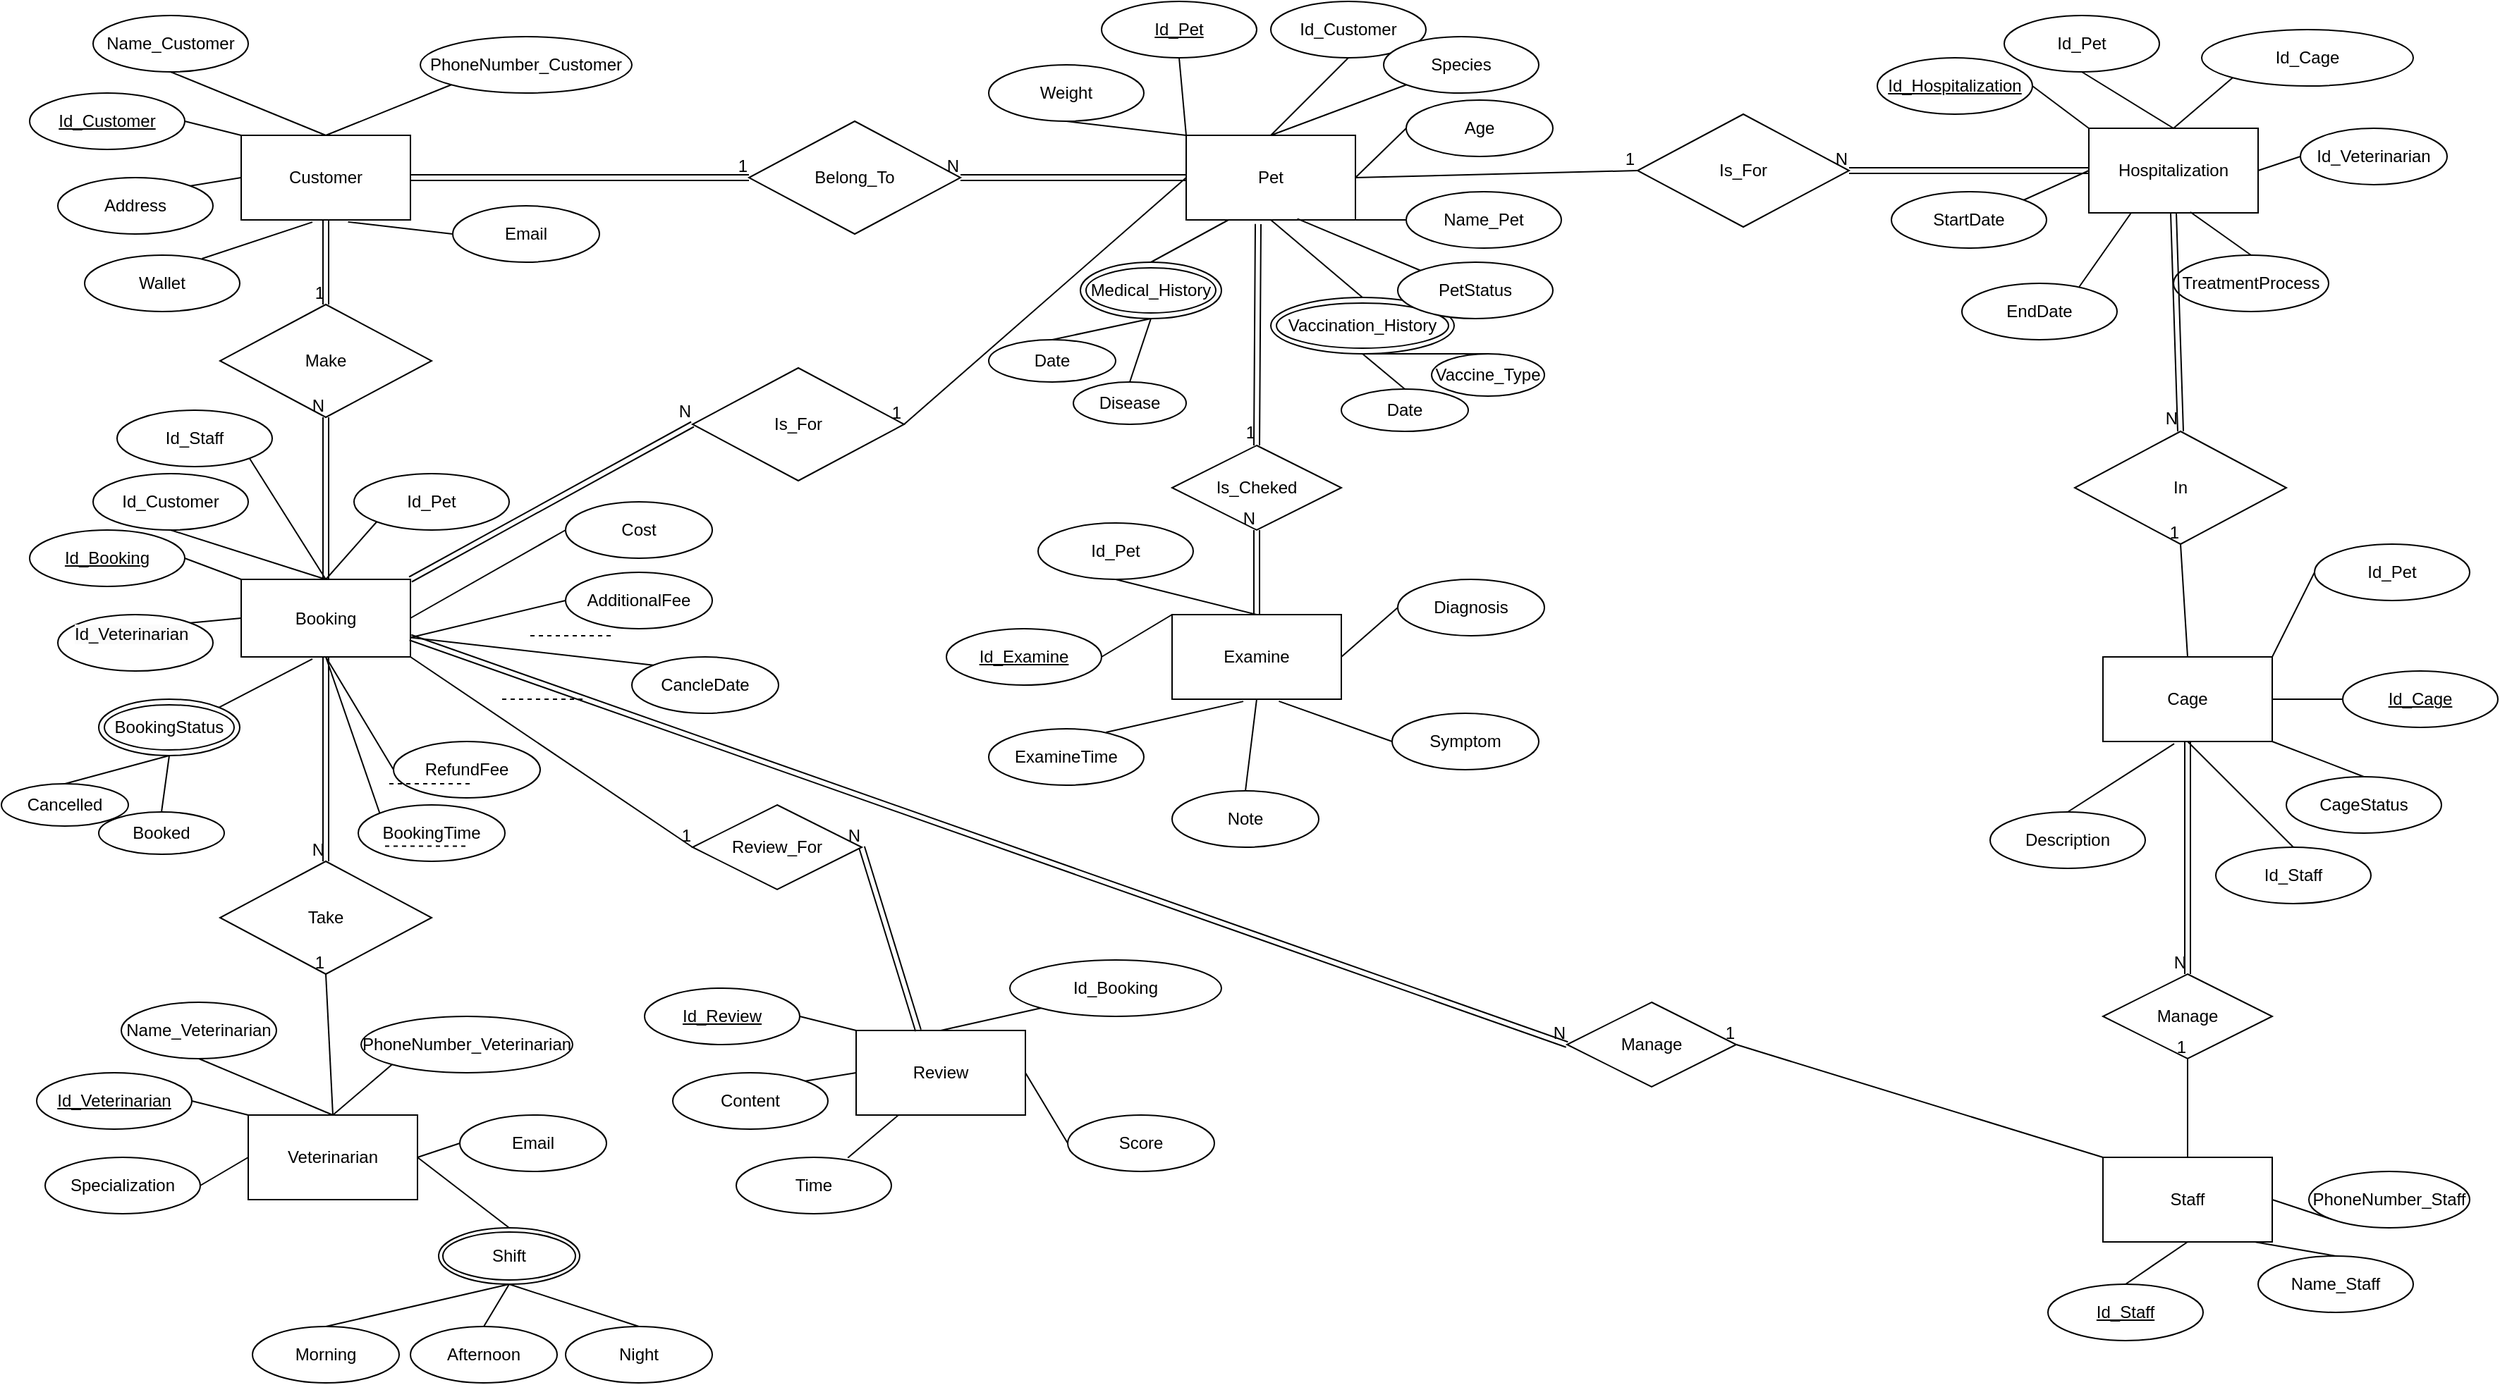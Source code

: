 <mxfile version="25.0.3">
  <diagram name="Trang-1" id="8K1XiuxhxCOyhfcTuzyn">
    <mxGraphModel dx="1594" dy="2065" grid="1" gridSize="10" guides="1" tooltips="1" connect="1" arrows="1" fold="1" page="1" pageScale="1" pageWidth="827" pageHeight="1169" math="0" shadow="0">
      <root>
        <mxCell id="0" />
        <mxCell id="1" parent="0" />
        <mxCell id="QY5TkbS7HgelhhC83756-2" value="Customer" style="rounded=0;whiteSpace=wrap;html=1;" parent="1" vertex="1">
          <mxGeometry x="-40" y="-1005" width="120" height="60" as="geometry" />
        </mxCell>
        <mxCell id="QY5TkbS7HgelhhC83756-3" value="&lt;u&gt;Id_Customer&lt;/u&gt;" style="ellipse;whiteSpace=wrap;html=1;" parent="1" vertex="1">
          <mxGeometry x="-190" y="-1035" width="110" height="40" as="geometry" />
        </mxCell>
        <mxCell id="QY5TkbS7HgelhhC83756-4" value="Address" style="ellipse;whiteSpace=wrap;html=1;" parent="1" vertex="1">
          <mxGeometry x="-170" y="-975" width="110" height="40" as="geometry" />
        </mxCell>
        <mxCell id="QY5TkbS7HgelhhC83756-5" value="Name_Customer" style="ellipse;whiteSpace=wrap;html=1;" parent="1" vertex="1">
          <mxGeometry x="-145" y="-1090" width="110" height="40" as="geometry" />
        </mxCell>
        <mxCell id="QY5TkbS7HgelhhC83756-6" value="PhoneNumber_Customer" style="ellipse;whiteSpace=wrap;html=1;" parent="1" vertex="1">
          <mxGeometry x="87" y="-1075" width="150" height="40" as="geometry" />
        </mxCell>
        <mxCell id="QY5TkbS7HgelhhC83756-7" value="Email" style="ellipse;whiteSpace=wrap;html=1;" parent="1" vertex="1">
          <mxGeometry x="110" y="-955" width="104" height="40" as="geometry" />
        </mxCell>
        <mxCell id="QY5TkbS7HgelhhC83756-8" value="Wallet" style="ellipse;whiteSpace=wrap;html=1;" parent="1" vertex="1">
          <mxGeometry x="-151" y="-920" width="110" height="40" as="geometry" />
        </mxCell>
        <mxCell id="QY5TkbS7HgelhhC83756-9" value="" style="endArrow=none;html=1;rounded=0;entryX=0;entryY=1;entryDx=0;entryDy=0;exitX=0.5;exitY=0;exitDx=0;exitDy=0;" parent="1" source="QY5TkbS7HgelhhC83756-2" target="QY5TkbS7HgelhhC83756-6" edge="1">
          <mxGeometry width="50" height="50" relative="1" as="geometry">
            <mxPoint x="170" y="-755" as="sourcePoint" />
            <mxPoint x="220" y="-805" as="targetPoint" />
          </mxGeometry>
        </mxCell>
        <mxCell id="QY5TkbS7HgelhhC83756-10" value="" style="endArrow=none;html=1;rounded=0;exitX=0.5;exitY=1;exitDx=0;exitDy=0;entryX=0.5;entryY=0;entryDx=0;entryDy=0;" parent="1" source="QY5TkbS7HgelhhC83756-5" target="QY5TkbS7HgelhhC83756-2" edge="1">
          <mxGeometry width="50" height="50" relative="1" as="geometry">
            <mxPoint x="180" y="-745" as="sourcePoint" />
            <mxPoint x="230" y="-795" as="targetPoint" />
          </mxGeometry>
        </mxCell>
        <mxCell id="QY5TkbS7HgelhhC83756-11" value="" style="endArrow=none;html=1;rounded=0;entryX=0.631;entryY=1.024;entryDx=0;entryDy=0;exitX=0;exitY=0.5;exitDx=0;exitDy=0;entryPerimeter=0;" parent="1" source="QY5TkbS7HgelhhC83756-7" target="QY5TkbS7HgelhhC83756-2" edge="1">
          <mxGeometry width="50" height="50" relative="1" as="geometry">
            <mxPoint x="190" y="-735" as="sourcePoint" />
            <mxPoint x="240" y="-785" as="targetPoint" />
          </mxGeometry>
        </mxCell>
        <mxCell id="QY5TkbS7HgelhhC83756-12" value="" style="endArrow=none;html=1;rounded=0;exitX=1;exitY=0.5;exitDx=0;exitDy=0;entryX=0;entryY=0;entryDx=0;entryDy=0;" parent="1" source="QY5TkbS7HgelhhC83756-3" target="QY5TkbS7HgelhhC83756-2" edge="1">
          <mxGeometry width="50" height="50" relative="1" as="geometry">
            <mxPoint x="-5" y="-1025" as="sourcePoint" />
            <mxPoint x="30" y="-995" as="targetPoint" />
          </mxGeometry>
        </mxCell>
        <mxCell id="QY5TkbS7HgelhhC83756-13" value="" style="endArrow=none;html=1;rounded=0;exitX=1;exitY=0;exitDx=0;exitDy=0;entryX=0;entryY=0.5;entryDx=0;entryDy=0;" parent="1" source="QY5TkbS7HgelhhC83756-4" target="QY5TkbS7HgelhhC83756-2" edge="1">
          <mxGeometry width="50" height="50" relative="1" as="geometry">
            <mxPoint x="-70" y="-1005" as="sourcePoint" />
            <mxPoint x="-30" y="-995" as="targetPoint" />
          </mxGeometry>
        </mxCell>
        <mxCell id="QY5TkbS7HgelhhC83756-14" value="" style="endArrow=none;html=1;rounded=0;entryX=0.421;entryY=1.026;entryDx=0;entryDy=0;entryPerimeter=0;exitX=0.756;exitY=0.062;exitDx=0;exitDy=0;exitPerimeter=0;" parent="1" source="QY5TkbS7HgelhhC83756-8" target="QY5TkbS7HgelhhC83756-2" edge="1">
          <mxGeometry width="50" height="50" relative="1" as="geometry">
            <mxPoint x="-30" y="-918" as="sourcePoint" />
            <mxPoint x="-30" y="-935" as="targetPoint" />
          </mxGeometry>
        </mxCell>
        <mxCell id="QY5TkbS7HgelhhC83756-18" value="Pet" style="rounded=0;whiteSpace=wrap;html=1;" parent="1" vertex="1">
          <mxGeometry x="630" y="-1005" width="120" height="60" as="geometry" />
        </mxCell>
        <mxCell id="QY5TkbS7HgelhhC83756-19" value="&lt;u&gt;Id_Pet&lt;/u&gt;" style="ellipse;whiteSpace=wrap;html=1;" parent="1" vertex="1">
          <mxGeometry x="570" y="-1100" width="110" height="40" as="geometry" />
        </mxCell>
        <mxCell id="QY5TkbS7HgelhhC83756-20" value="Weight" style="ellipse;whiteSpace=wrap;html=1;" parent="1" vertex="1">
          <mxGeometry x="490" y="-1055" width="110" height="40" as="geometry" />
        </mxCell>
        <mxCell id="QY5TkbS7HgelhhC83756-21" value="Id_Customer" style="ellipse;whiteSpace=wrap;html=1;" parent="1" vertex="1">
          <mxGeometry x="690" y="-1100" width="110" height="40" as="geometry" />
        </mxCell>
        <mxCell id="QY5TkbS7HgelhhC83756-22" value="Species" style="ellipse;whiteSpace=wrap;html=1;" parent="1" vertex="1">
          <mxGeometry x="770" y="-1075" width="110" height="40" as="geometry" />
        </mxCell>
        <mxCell id="QY5TkbS7HgelhhC83756-23" value="Age" style="ellipse;whiteSpace=wrap;html=1;" parent="1" vertex="1">
          <mxGeometry x="786" y="-1030" width="104" height="40" as="geometry" />
        </mxCell>
        <mxCell id="QY5TkbS7HgelhhC83756-25" value="" style="endArrow=none;html=1;rounded=0;entryX=0;entryY=1;entryDx=0;entryDy=0;exitX=0.5;exitY=0;exitDx=0;exitDy=0;" parent="1" source="QY5TkbS7HgelhhC83756-18" target="QY5TkbS7HgelhhC83756-22" edge="1">
          <mxGeometry width="50" height="50" relative="1" as="geometry">
            <mxPoint x="840" y="-745" as="sourcePoint" />
            <mxPoint x="890" y="-795" as="targetPoint" />
          </mxGeometry>
        </mxCell>
        <mxCell id="QY5TkbS7HgelhhC83756-26" value="" style="endArrow=none;html=1;rounded=0;exitX=0.5;exitY=1;exitDx=0;exitDy=0;entryX=0.5;entryY=0;entryDx=0;entryDy=0;" parent="1" source="QY5TkbS7HgelhhC83756-21" target="QY5TkbS7HgelhhC83756-18" edge="1">
          <mxGeometry width="50" height="50" relative="1" as="geometry">
            <mxPoint x="850" y="-735" as="sourcePoint" />
            <mxPoint x="900" y="-785" as="targetPoint" />
          </mxGeometry>
        </mxCell>
        <mxCell id="QY5TkbS7HgelhhC83756-27" value="" style="endArrow=none;html=1;rounded=0;entryX=1;entryY=0.5;entryDx=0;entryDy=0;exitX=0;exitY=0.5;exitDx=0;exitDy=0;" parent="1" source="QY5TkbS7HgelhhC83756-23" target="QY5TkbS7HgelhhC83756-18" edge="1">
          <mxGeometry width="50" height="50" relative="1" as="geometry">
            <mxPoint x="860" y="-725" as="sourcePoint" />
            <mxPoint x="910" y="-775" as="targetPoint" />
          </mxGeometry>
        </mxCell>
        <mxCell id="QY5TkbS7HgelhhC83756-28" value="" style="endArrow=none;html=1;rounded=0;exitX=0.5;exitY=1;exitDx=0;exitDy=0;entryX=0;entryY=0;entryDx=0;entryDy=0;" parent="1" source="QY5TkbS7HgelhhC83756-19" target="QY5TkbS7HgelhhC83756-18" edge="1">
          <mxGeometry width="50" height="50" relative="1" as="geometry">
            <mxPoint x="665" y="-1015" as="sourcePoint" />
            <mxPoint x="700" y="-985" as="targetPoint" />
          </mxGeometry>
        </mxCell>
        <mxCell id="QY5TkbS7HgelhhC83756-29" value="" style="endArrow=none;html=1;rounded=0;entryX=0;entryY=0;entryDx=0;entryDy=0;exitX=0.5;exitY=1;exitDx=0;exitDy=0;" parent="1" source="QY5TkbS7HgelhhC83756-20" target="QY5TkbS7HgelhhC83756-18" edge="1">
          <mxGeometry width="50" height="50" relative="1" as="geometry">
            <mxPoint x="644" y="-1050" as="sourcePoint" />
            <mxPoint x="630" y="-965" as="targetPoint" />
          </mxGeometry>
        </mxCell>
        <mxCell id="QY5TkbS7HgelhhC83756-31" value="Name_Pet" style="ellipse;whiteSpace=wrap;html=1;" parent="1" vertex="1">
          <mxGeometry x="786" y="-965" width="110" height="40" as="geometry" />
        </mxCell>
        <mxCell id="QY5TkbS7HgelhhC83756-32" value="" style="endArrow=none;html=1;rounded=0;entryX=1;entryY=1;entryDx=0;entryDy=0;exitX=0;exitY=0.5;exitDx=0;exitDy=0;" parent="1" source="QY5TkbS7HgelhhC83756-31" target="QY5TkbS7HgelhhC83756-18" edge="1">
          <mxGeometry width="50" height="50" relative="1" as="geometry">
            <mxPoint x="880" y="-860" as="sourcePoint" />
            <mxPoint x="700" y="-760" as="targetPoint" />
          </mxGeometry>
        </mxCell>
        <mxCell id="QY5TkbS7HgelhhC83756-36" value="Medical_History" style="ellipse;shape=doubleEllipse;whiteSpace=wrap;html=1;" parent="1" vertex="1">
          <mxGeometry x="555" y="-915" width="100" height="40" as="geometry" />
        </mxCell>
        <mxCell id="QY5TkbS7HgelhhC83756-37" value="Vaccination_History" style="ellipse;shape=doubleEllipse;whiteSpace=wrap;html=1;" parent="1" vertex="1">
          <mxGeometry x="690" y="-890" width="130" height="40" as="geometry" />
        </mxCell>
        <mxCell id="QY5TkbS7HgelhhC83756-38" value="" style="endArrow=none;html=1;rounded=0;exitX=0.25;exitY=1;exitDx=0;exitDy=0;entryX=0.5;entryY=0;entryDx=0;entryDy=0;" parent="1" source="QY5TkbS7HgelhhC83756-18" target="QY5TkbS7HgelhhC83756-36" edge="1">
          <mxGeometry width="50" height="50" relative="1" as="geometry">
            <mxPoint x="654" y="-1046" as="sourcePoint" />
            <mxPoint x="640" y="-985" as="targetPoint" />
          </mxGeometry>
        </mxCell>
        <mxCell id="QY5TkbS7HgelhhC83756-39" value="" style="endArrow=none;html=1;rounded=0;exitX=0.5;exitY=1;exitDx=0;exitDy=0;entryX=0.5;entryY=0;entryDx=0;entryDy=0;" parent="1" source="QY5TkbS7HgelhhC83756-18" target="QY5TkbS7HgelhhC83756-37" edge="1">
          <mxGeometry width="50" height="50" relative="1" as="geometry">
            <mxPoint x="654" y="-1046" as="sourcePoint" />
            <mxPoint x="640" y="-985" as="targetPoint" />
          </mxGeometry>
        </mxCell>
        <mxCell id="QY5TkbS7HgelhhC83756-40" value="Disease" style="ellipse;whiteSpace=wrap;html=1;" parent="1" vertex="1">
          <mxGeometry x="550" y="-830" width="80" height="30" as="geometry" />
        </mxCell>
        <mxCell id="QY5TkbS7HgelhhC83756-41" value="Date" style="ellipse;whiteSpace=wrap;html=1;" parent="1" vertex="1">
          <mxGeometry x="490" y="-860" width="90" height="30" as="geometry" />
        </mxCell>
        <mxCell id="QY5TkbS7HgelhhC83756-42" value="Vaccine_Type" style="ellipse;whiteSpace=wrap;html=1;" parent="1" vertex="1">
          <mxGeometry x="804" y="-850" width="80" height="30" as="geometry" />
        </mxCell>
        <mxCell id="QY5TkbS7HgelhhC83756-43" value="Date" style="ellipse;whiteSpace=wrap;html=1;" parent="1" vertex="1">
          <mxGeometry x="740" y="-825" width="90" height="30" as="geometry" />
        </mxCell>
        <mxCell id="QY5TkbS7HgelhhC83756-45" value="" style="endArrow=none;html=1;rounded=0;exitX=0.5;exitY=1;exitDx=0;exitDy=0;entryX=0.5;entryY=0;entryDx=0;entryDy=0;" parent="1" source="QY5TkbS7HgelhhC83756-36" target="QY5TkbS7HgelhhC83756-41" edge="1">
          <mxGeometry width="50" height="50" relative="1" as="geometry">
            <mxPoint x="670" y="-925" as="sourcePoint" />
            <mxPoint x="600" y="-880" as="targetPoint" />
          </mxGeometry>
        </mxCell>
        <mxCell id="QY5TkbS7HgelhhC83756-46" value="" style="endArrow=none;html=1;rounded=0;exitX=0.5;exitY=1;exitDx=0;exitDy=0;entryX=0.5;entryY=0;entryDx=0;entryDy=0;" parent="1" source="QY5TkbS7HgelhhC83756-36" target="QY5TkbS7HgelhhC83756-40" edge="1">
          <mxGeometry width="50" height="50" relative="1" as="geometry">
            <mxPoint x="600" y="-840" as="sourcePoint" />
            <mxPoint x="575" y="-820" as="targetPoint" />
          </mxGeometry>
        </mxCell>
        <mxCell id="QY5TkbS7HgelhhC83756-47" value="" style="endArrow=none;html=1;rounded=0;exitX=0.5;exitY=1;exitDx=0;exitDy=0;entryX=0.5;entryY=0;entryDx=0;entryDy=0;" parent="1" source="QY5TkbS7HgelhhC83756-37" target="QY5TkbS7HgelhhC83756-42" edge="1">
          <mxGeometry width="50" height="50" relative="1" as="geometry">
            <mxPoint x="600" y="-840" as="sourcePoint" />
            <mxPoint x="650" y="-790" as="targetPoint" />
          </mxGeometry>
        </mxCell>
        <mxCell id="QY5TkbS7HgelhhC83756-48" value="" style="endArrow=none;html=1;rounded=0;exitX=0.5;exitY=1;exitDx=0;exitDy=0;entryX=0.5;entryY=0;entryDx=0;entryDy=0;" parent="1" source="QY5TkbS7HgelhhC83756-37" target="QY5TkbS7HgelhhC83756-43" edge="1">
          <mxGeometry width="50" height="50" relative="1" as="geometry">
            <mxPoint x="725" y="-840" as="sourcePoint" />
            <mxPoint x="800" y="-800" as="targetPoint" />
          </mxGeometry>
        </mxCell>
        <mxCell id="QY5TkbS7HgelhhC83756-49" value="Staff" style="rounded=0;whiteSpace=wrap;html=1;" parent="1" vertex="1">
          <mxGeometry x="1280" y="-280" width="120" height="60" as="geometry" />
        </mxCell>
        <mxCell id="QY5TkbS7HgelhhC83756-50" value="&lt;u&gt;Id_Staff&lt;/u&gt;" style="ellipse;whiteSpace=wrap;html=1;" parent="1" vertex="1">
          <mxGeometry x="1241" y="-190" width="110" height="40" as="geometry" />
        </mxCell>
        <mxCell id="QY5TkbS7HgelhhC83756-52" value="Name_Staff" style="ellipse;whiteSpace=wrap;html=1;" parent="1" vertex="1">
          <mxGeometry x="1390" y="-210" width="110" height="40" as="geometry" />
        </mxCell>
        <mxCell id="QY5TkbS7HgelhhC83756-53" value="PhoneNumber_Staff" style="ellipse;whiteSpace=wrap;html=1;" parent="1" vertex="1">
          <mxGeometry x="1426" y="-270" width="114" height="40" as="geometry" />
        </mxCell>
        <mxCell id="QY5TkbS7HgelhhC83756-56" value="" style="endArrow=none;html=1;rounded=0;entryX=0;entryY=1;entryDx=0;entryDy=0;exitX=1;exitY=0.5;exitDx=0;exitDy=0;" parent="1" source="QY5TkbS7HgelhhC83756-49" target="QY5TkbS7HgelhhC83756-53" edge="1">
          <mxGeometry width="50" height="50" relative="1" as="geometry">
            <mxPoint x="1346" y="-50" as="sourcePoint" />
            <mxPoint x="1396" y="-100" as="targetPoint" />
          </mxGeometry>
        </mxCell>
        <mxCell id="QY5TkbS7HgelhhC83756-57" value="" style="endArrow=none;html=1;rounded=0;exitX=0.5;exitY=0;exitDx=0;exitDy=0;entryX=0.902;entryY=1.002;entryDx=0;entryDy=0;entryPerimeter=0;" parent="1" source="QY5TkbS7HgelhhC83756-52" target="QY5TkbS7HgelhhC83756-49" edge="1">
          <mxGeometry width="50" height="50" relative="1" as="geometry">
            <mxPoint x="1356" y="-40" as="sourcePoint" />
            <mxPoint x="1406" y="-90" as="targetPoint" />
          </mxGeometry>
        </mxCell>
        <mxCell id="QY5TkbS7HgelhhC83756-59" value="" style="endArrow=none;html=1;rounded=0;exitX=0.5;exitY=0;exitDx=0;exitDy=0;entryX=0.5;entryY=1;entryDx=0;entryDy=0;" parent="1" source="QY5TkbS7HgelhhC83756-50" target="QY5TkbS7HgelhhC83756-49" edge="1">
          <mxGeometry width="50" height="50" relative="1" as="geometry">
            <mxPoint x="1171" y="-320" as="sourcePoint" />
            <mxPoint x="1206" y="-290" as="targetPoint" />
          </mxGeometry>
        </mxCell>
        <mxCell id="CYrbQzywCWd79HdZjNZl-1" value="Veterinarian" style="rounded=0;whiteSpace=wrap;html=1;" parent="1" vertex="1">
          <mxGeometry x="-35" y="-310" width="120" height="60" as="geometry" />
        </mxCell>
        <mxCell id="CYrbQzywCWd79HdZjNZl-2" value="&lt;u&gt;Id_Veterinarian&lt;/u&gt;" style="ellipse;whiteSpace=wrap;html=1;" parent="1" vertex="1">
          <mxGeometry x="-185" y="-340" width="110" height="40" as="geometry" />
        </mxCell>
        <mxCell id="CYrbQzywCWd79HdZjNZl-4" value="Name_Veterinarian" style="ellipse;whiteSpace=wrap;html=1;" parent="1" vertex="1">
          <mxGeometry x="-125" y="-390" width="110" height="40" as="geometry" />
        </mxCell>
        <mxCell id="CYrbQzywCWd79HdZjNZl-5" value="PhoneNumber_Veterinarian" style="ellipse;whiteSpace=wrap;html=1;" parent="1" vertex="1">
          <mxGeometry x="45" y="-380" width="150" height="40" as="geometry" />
        </mxCell>
        <mxCell id="CYrbQzywCWd79HdZjNZl-6" value="Email" style="ellipse;whiteSpace=wrap;html=1;" parent="1" vertex="1">
          <mxGeometry x="115" y="-310" width="104" height="40" as="geometry" />
        </mxCell>
        <mxCell id="CYrbQzywCWd79HdZjNZl-8" value="" style="endArrow=none;html=1;rounded=0;entryX=0;entryY=1;entryDx=0;entryDy=0;exitX=0.5;exitY=0;exitDx=0;exitDy=0;" parent="1" source="CYrbQzywCWd79HdZjNZl-1" target="CYrbQzywCWd79HdZjNZl-5" edge="1">
          <mxGeometry width="50" height="50" relative="1" as="geometry">
            <mxPoint x="175" y="-60" as="sourcePoint" />
            <mxPoint x="225" y="-110" as="targetPoint" />
          </mxGeometry>
        </mxCell>
        <mxCell id="CYrbQzywCWd79HdZjNZl-9" value="" style="endArrow=none;html=1;rounded=0;exitX=0.5;exitY=1;exitDx=0;exitDy=0;entryX=0.5;entryY=0;entryDx=0;entryDy=0;" parent="1" source="CYrbQzywCWd79HdZjNZl-4" target="CYrbQzywCWd79HdZjNZl-1" edge="1">
          <mxGeometry width="50" height="50" relative="1" as="geometry">
            <mxPoint x="185" y="-50" as="sourcePoint" />
            <mxPoint x="235" y="-100" as="targetPoint" />
          </mxGeometry>
        </mxCell>
        <mxCell id="CYrbQzywCWd79HdZjNZl-10" value="" style="endArrow=none;html=1;rounded=0;entryX=1;entryY=0.5;entryDx=0;entryDy=0;exitX=0;exitY=0.5;exitDx=0;exitDy=0;" parent="1" source="CYrbQzywCWd79HdZjNZl-6" target="CYrbQzywCWd79HdZjNZl-1" edge="1">
          <mxGeometry width="50" height="50" relative="1" as="geometry">
            <mxPoint x="195" y="-40" as="sourcePoint" />
            <mxPoint x="245" y="-90" as="targetPoint" />
          </mxGeometry>
        </mxCell>
        <mxCell id="CYrbQzywCWd79HdZjNZl-11" value="" style="endArrow=none;html=1;rounded=0;exitX=1;exitY=0.5;exitDx=0;exitDy=0;entryX=0;entryY=0;entryDx=0;entryDy=0;" parent="1" source="CYrbQzywCWd79HdZjNZl-2" target="CYrbQzywCWd79HdZjNZl-1" edge="1">
          <mxGeometry width="50" height="50" relative="1" as="geometry">
            <mxPoint y="-330" as="sourcePoint" />
            <mxPoint x="35" y="-300" as="targetPoint" />
          </mxGeometry>
        </mxCell>
        <mxCell id="CYrbQzywCWd79HdZjNZl-12" value="" style="endArrow=none;html=1;rounded=0;exitX=1;exitY=0.5;exitDx=0;exitDy=0;entryX=0;entryY=0.5;entryDx=0;entryDy=0;" parent="1" source="CYrbQzywCWd79HdZjNZl-14" target="CYrbQzywCWd79HdZjNZl-1" edge="1">
          <mxGeometry width="50" height="50" relative="1" as="geometry">
            <mxPoint x="-71.246" y="-274.192" as="sourcePoint" />
            <mxPoint x="-25" y="-300" as="targetPoint" />
          </mxGeometry>
        </mxCell>
        <mxCell id="CYrbQzywCWd79HdZjNZl-14" value="Specialization" style="ellipse;whiteSpace=wrap;html=1;" parent="1" vertex="1">
          <mxGeometry x="-179" y="-280" width="110" height="40" as="geometry" />
        </mxCell>
        <mxCell id="CYrbQzywCWd79HdZjNZl-16" value="Booking" style="rounded=0;whiteSpace=wrap;html=1;" parent="1" vertex="1">
          <mxGeometry x="-40" y="-690" width="120" height="55" as="geometry" />
        </mxCell>
        <mxCell id="CYrbQzywCWd79HdZjNZl-17" value="&lt;u&gt;Id_Booking&lt;/u&gt;" style="ellipse;whiteSpace=wrap;html=1;" parent="1" vertex="1">
          <mxGeometry x="-190" y="-725" width="110" height="40" as="geometry" />
        </mxCell>
        <mxCell id="CYrbQzywCWd79HdZjNZl-18" value="" style="ellipse;whiteSpace=wrap;html=1;" parent="1" vertex="1">
          <mxGeometry x="-170" y="-665" width="110" height="40" as="geometry" />
        </mxCell>
        <mxCell id="CYrbQzywCWd79HdZjNZl-19" value="Id_Customer" style="ellipse;whiteSpace=wrap;html=1;" parent="1" vertex="1">
          <mxGeometry x="-145" y="-765" width="110" height="40" as="geometry" />
        </mxCell>
        <mxCell id="CYrbQzywCWd79HdZjNZl-20" value="Id_Pet" style="ellipse;whiteSpace=wrap;html=1;" parent="1" vertex="1">
          <mxGeometry x="40" y="-765" width="110" height="40" as="geometry" />
        </mxCell>
        <mxCell id="CYrbQzywCWd79HdZjNZl-21" value="Cost" style="ellipse;whiteSpace=wrap;html=1;" parent="1" vertex="1">
          <mxGeometry x="190" y="-745" width="104" height="40" as="geometry" />
        </mxCell>
        <mxCell id="CYrbQzywCWd79HdZjNZl-23" value="" style="endArrow=none;html=1;rounded=0;entryX=0;entryY=1;entryDx=0;entryDy=0;exitX=0.5;exitY=0;exitDx=0;exitDy=0;" parent="1" source="CYrbQzywCWd79HdZjNZl-16" target="CYrbQzywCWd79HdZjNZl-20" edge="1">
          <mxGeometry width="50" height="50" relative="1" as="geometry">
            <mxPoint x="170" y="-445" as="sourcePoint" />
            <mxPoint x="220" y="-495" as="targetPoint" />
          </mxGeometry>
        </mxCell>
        <mxCell id="CYrbQzywCWd79HdZjNZl-24" value="" style="endArrow=none;html=1;rounded=0;exitX=0.5;exitY=1;exitDx=0;exitDy=0;entryX=0.5;entryY=0;entryDx=0;entryDy=0;" parent="1" source="CYrbQzywCWd79HdZjNZl-19" target="CYrbQzywCWd79HdZjNZl-16" edge="1">
          <mxGeometry width="50" height="50" relative="1" as="geometry">
            <mxPoint x="180" y="-435" as="sourcePoint" />
            <mxPoint x="230" y="-485" as="targetPoint" />
          </mxGeometry>
        </mxCell>
        <mxCell id="CYrbQzywCWd79HdZjNZl-25" value="" style="endArrow=none;html=1;rounded=0;entryX=1;entryY=0.5;entryDx=0;entryDy=0;exitX=0;exitY=0.5;exitDx=0;exitDy=0;" parent="1" source="CYrbQzywCWd79HdZjNZl-21" target="CYrbQzywCWd79HdZjNZl-16" edge="1">
          <mxGeometry width="50" height="50" relative="1" as="geometry">
            <mxPoint x="190" y="-425" as="sourcePoint" />
            <mxPoint x="240" y="-475" as="targetPoint" />
          </mxGeometry>
        </mxCell>
        <mxCell id="CYrbQzywCWd79HdZjNZl-26" value="" style="endArrow=none;html=1;rounded=0;exitX=1;exitY=0.5;exitDx=0;exitDy=0;entryX=0;entryY=0;entryDx=0;entryDy=0;" parent="1" source="CYrbQzywCWd79HdZjNZl-17" target="CYrbQzywCWd79HdZjNZl-16" edge="1">
          <mxGeometry width="50" height="50" relative="1" as="geometry">
            <mxPoint x="-5" y="-715" as="sourcePoint" />
            <mxPoint x="30" y="-685" as="targetPoint" />
          </mxGeometry>
        </mxCell>
        <mxCell id="CYrbQzywCWd79HdZjNZl-27" value="" style="endArrow=none;html=1;rounded=0;exitX=1;exitY=0;exitDx=0;exitDy=0;entryX=0;entryY=0.5;entryDx=0;entryDy=0;" parent="1" source="CYrbQzywCWd79HdZjNZl-18" target="CYrbQzywCWd79HdZjNZl-16" edge="1">
          <mxGeometry width="50" height="50" relative="1" as="geometry">
            <mxPoint x="-70" y="-695" as="sourcePoint" />
            <mxPoint x="-30" y="-685" as="targetPoint" />
          </mxGeometry>
        </mxCell>
        <mxCell id="CYrbQzywCWd79HdZjNZl-28" value="" style="endArrow=none;html=1;rounded=0;entryX=0.421;entryY=1.026;entryDx=0;entryDy=0;entryPerimeter=0;exitX=1;exitY=0;exitDx=0;exitDy=0;" parent="1" source="CYrbQzywCWd79HdZjNZl-31" target="CYrbQzywCWd79HdZjNZl-16" edge="1">
          <mxGeometry width="50" height="50" relative="1" as="geometry">
            <mxPoint x="-27.84" y="-602.52" as="sourcePoint" />
            <mxPoint x="-30" y="-625" as="targetPoint" />
          </mxGeometry>
        </mxCell>
        <mxCell id="CYrbQzywCWd79HdZjNZl-30" value="" style="endArrow=none;html=1;rounded=0;entryX=1;entryY=0.5;entryDx=0;entryDy=0;exitX=0.5;exitY=0;exitDx=0;exitDy=0;" parent="1" source="v_iVz3Cyv8esipc46K-R-9" target="CYrbQzywCWd79HdZjNZl-1" edge="1">
          <mxGeometry width="50" height="50" relative="1" as="geometry">
            <mxPoint x="121.0" y="-240" as="sourcePoint" />
            <mxPoint x="91" y="-230" as="targetPoint" />
          </mxGeometry>
        </mxCell>
        <mxCell id="CYrbQzywCWd79HdZjNZl-31" value="BookingStatus" style="ellipse;shape=doubleEllipse;whiteSpace=wrap;html=1;" parent="1" vertex="1">
          <mxGeometry x="-141" y="-605" width="100" height="40" as="geometry" />
        </mxCell>
        <mxCell id="CYrbQzywCWd79HdZjNZl-33" value="Cancelled" style="ellipse;whiteSpace=wrap;html=1;" parent="1" vertex="1">
          <mxGeometry x="-210" y="-545" width="90" height="30" as="geometry" />
        </mxCell>
        <mxCell id="CYrbQzywCWd79HdZjNZl-34" value="Booked" style="ellipse;whiteSpace=wrap;html=1;" parent="1" vertex="1">
          <mxGeometry x="-141" y="-525" width="89" height="30" as="geometry" />
        </mxCell>
        <mxCell id="CYrbQzywCWd79HdZjNZl-36" value="" style="endArrow=none;html=1;rounded=0;exitX=0.5;exitY=0;exitDx=0;exitDy=0;entryX=0.5;entryY=1;entryDx=0;entryDy=0;" parent="1" source="CYrbQzywCWd79HdZjNZl-33" target="CYrbQzywCWd79HdZjNZl-31" edge="1">
          <mxGeometry width="50" height="50" relative="1" as="geometry">
            <mxPoint x="50" y="-655" as="sourcePoint" />
            <mxPoint x="100" y="-705" as="targetPoint" />
          </mxGeometry>
        </mxCell>
        <mxCell id="CYrbQzywCWd79HdZjNZl-37" value="" style="endArrow=none;html=1;rounded=0;exitX=0.5;exitY=0;exitDx=0;exitDy=0;entryX=0.5;entryY=1;entryDx=0;entryDy=0;" parent="1" source="CYrbQzywCWd79HdZjNZl-34" target="CYrbQzywCWd79HdZjNZl-31" edge="1">
          <mxGeometry width="50" height="50" relative="1" as="geometry">
            <mxPoint x="-155" y="-535" as="sourcePoint" />
            <mxPoint x="-81" y="-555" as="targetPoint" />
          </mxGeometry>
        </mxCell>
        <mxCell id="CYrbQzywCWd79HdZjNZl-39" value="CancleDate" style="ellipse;whiteSpace=wrap;html=1;" parent="1" vertex="1">
          <mxGeometry x="237" y="-635" width="104" height="40" as="geometry" />
        </mxCell>
        <mxCell id="rCRyRs_JGvl4wqe72HWA-1" value="" style="endArrow=none;dashed=1;html=1;rounded=0;" parent="1" edge="1">
          <mxGeometry width="50" height="50" relative="1" as="geometry">
            <mxPoint x="145" y="-605" as="sourcePoint" />
            <mxPoint x="205" y="-605" as="targetPoint" />
            <Array as="points">
              <mxPoint x="165" y="-605" />
            </Array>
          </mxGeometry>
        </mxCell>
        <mxCell id="rCRyRs_JGvl4wqe72HWA-4" value="" style="endArrow=none;html=1;rounded=0;entryX=0;entryY=0;entryDx=0;entryDy=0;exitX=1;exitY=0.75;exitDx=0;exitDy=0;" parent="1" source="CYrbQzywCWd79HdZjNZl-16" target="CYrbQzywCWd79HdZjNZl-39" edge="1">
          <mxGeometry width="50" height="50" relative="1" as="geometry">
            <mxPoint x="80" y="-535" as="sourcePoint" />
            <mxPoint x="130" y="-585" as="targetPoint" />
          </mxGeometry>
        </mxCell>
        <mxCell id="rCRyRs_JGvl4wqe72HWA-8" value="RefundFee" style="ellipse;whiteSpace=wrap;html=1;" parent="1" vertex="1">
          <mxGeometry x="68" y="-575" width="104" height="40" as="geometry" />
        </mxCell>
        <mxCell id="rCRyRs_JGvl4wqe72HWA-9" value="" style="endArrow=none;dashed=1;html=1;rounded=0;" parent="1" edge="1">
          <mxGeometry width="50" height="50" relative="1" as="geometry">
            <mxPoint x="65" y="-545" as="sourcePoint" />
            <mxPoint x="125" y="-545" as="targetPoint" />
            <Array as="points">
              <mxPoint x="85" y="-545" />
            </Array>
          </mxGeometry>
        </mxCell>
        <mxCell id="rCRyRs_JGvl4wqe72HWA-11" value="" style="endArrow=none;html=1;rounded=0;exitX=0.5;exitY=1;exitDx=0;exitDy=0;entryX=0;entryY=0.5;entryDx=0;entryDy=0;" parent="1" source="CYrbQzywCWd79HdZjNZl-16" target="rCRyRs_JGvl4wqe72HWA-8" edge="1">
          <mxGeometry width="50" height="50" relative="1" as="geometry">
            <mxPoint x="100" y="-925" as="sourcePoint" />
            <mxPoint x="150" y="-975" as="targetPoint" />
          </mxGeometry>
        </mxCell>
        <mxCell id="rCRyRs_JGvl4wqe72HWA-12" value="Cage" style="rounded=0;whiteSpace=wrap;html=1;" parent="1" vertex="1">
          <mxGeometry x="1280" y="-635" width="120" height="60" as="geometry" />
        </mxCell>
        <mxCell id="rCRyRs_JGvl4wqe72HWA-13" value="&lt;u&gt;Id_Cage&lt;/u&gt;" style="ellipse;whiteSpace=wrap;html=1;" parent="1" vertex="1">
          <mxGeometry x="1450" y="-625" width="110" height="40" as="geometry" />
        </mxCell>
        <mxCell id="rCRyRs_JGvl4wqe72HWA-14" value="CageStatus" style="ellipse;whiteSpace=wrap;html=1;" parent="1" vertex="1">
          <mxGeometry x="1410" y="-550" width="110" height="40" as="geometry" />
        </mxCell>
        <mxCell id="rCRyRs_JGvl4wqe72HWA-18" value="Description" style="ellipse;whiteSpace=wrap;html=1;" parent="1" vertex="1">
          <mxGeometry x="1200" y="-525" width="110" height="40" as="geometry" />
        </mxCell>
        <mxCell id="rCRyRs_JGvl4wqe72HWA-22" value="" style="endArrow=none;html=1;rounded=0;entryX=1;entryY=0.5;entryDx=0;entryDy=0;exitX=0;exitY=0.5;exitDx=0;exitDy=0;" parent="1" source="rCRyRs_JGvl4wqe72HWA-13" target="rCRyRs_JGvl4wqe72HWA-12" edge="1">
          <mxGeometry width="50" height="50" relative="1" as="geometry">
            <mxPoint x="1530" y="-665" as="sourcePoint" />
            <mxPoint x="1300" y="-615" as="targetPoint" />
          </mxGeometry>
        </mxCell>
        <mxCell id="rCRyRs_JGvl4wqe72HWA-23" value="" style="endArrow=none;html=1;rounded=0;exitX=0.5;exitY=0;exitDx=0;exitDy=0;entryX=1;entryY=1;entryDx=0;entryDy=0;" parent="1" source="rCRyRs_JGvl4wqe72HWA-14" target="rCRyRs_JGvl4wqe72HWA-12" edge="1">
          <mxGeometry width="50" height="50" relative="1" as="geometry">
            <mxPoint x="1200" y="-625" as="sourcePoint" />
            <mxPoint x="1240" y="-615" as="targetPoint" />
          </mxGeometry>
        </mxCell>
        <mxCell id="rCRyRs_JGvl4wqe72HWA-24" value="" style="endArrow=none;html=1;rounded=0;entryX=0.421;entryY=1.026;entryDx=0;entryDy=0;entryPerimeter=0;exitX=0.5;exitY=0;exitDx=0;exitDy=0;" parent="1" source="rCRyRs_JGvl4wqe72HWA-18" target="rCRyRs_JGvl4wqe72HWA-12" edge="1">
          <mxGeometry width="50" height="50" relative="1" as="geometry">
            <mxPoint x="1240" y="-538" as="sourcePoint" />
            <mxPoint x="1240" y="-555" as="targetPoint" />
          </mxGeometry>
        </mxCell>
        <mxCell id="rCRyRs_JGvl4wqe72HWA-25" value="Hospitalization" style="rounded=0;whiteSpace=wrap;html=1;" parent="1" vertex="1">
          <mxGeometry x="1270" y="-1010" width="120" height="60" as="geometry" />
        </mxCell>
        <mxCell id="rCRyRs_JGvl4wqe72HWA-26" value="&lt;u&gt;Id_Hospitalization&lt;/u&gt;" style="ellipse;whiteSpace=wrap;html=1;" parent="1" vertex="1">
          <mxGeometry x="1120" y="-1060" width="110" height="40" as="geometry" />
        </mxCell>
        <mxCell id="rCRyRs_JGvl4wqe72HWA-27" value="StartDate" style="ellipse;whiteSpace=wrap;html=1;" parent="1" vertex="1">
          <mxGeometry x="1130" y="-965" width="110" height="40" as="geometry" />
        </mxCell>
        <mxCell id="rCRyRs_JGvl4wqe72HWA-28" value="Id_Pet" style="ellipse;whiteSpace=wrap;html=1;" parent="1" vertex="1">
          <mxGeometry x="1210" y="-1090" width="110" height="40" as="geometry" />
        </mxCell>
        <mxCell id="rCRyRs_JGvl4wqe72HWA-29" value="Id_Cage" style="ellipse;whiteSpace=wrap;html=1;" parent="1" vertex="1">
          <mxGeometry x="1350" y="-1080" width="150" height="40" as="geometry" />
        </mxCell>
        <mxCell id="rCRyRs_JGvl4wqe72HWA-30" value="Id_Veterinarian" style="ellipse;whiteSpace=wrap;html=1;" parent="1" vertex="1">
          <mxGeometry x="1420" y="-1010" width="104" height="40" as="geometry" />
        </mxCell>
        <mxCell id="rCRyRs_JGvl4wqe72HWA-31" value="EndDate" style="ellipse;whiteSpace=wrap;html=1;" parent="1" vertex="1">
          <mxGeometry x="1180" y="-900" width="110" height="40" as="geometry" />
        </mxCell>
        <mxCell id="rCRyRs_JGvl4wqe72HWA-32" value="" style="endArrow=none;html=1;rounded=0;entryX=0;entryY=1;entryDx=0;entryDy=0;exitX=0.5;exitY=0;exitDx=0;exitDy=0;" parent="1" source="rCRyRs_JGvl4wqe72HWA-25" target="rCRyRs_JGvl4wqe72HWA-29" edge="1">
          <mxGeometry width="50" height="50" relative="1" as="geometry">
            <mxPoint x="1480" y="-760" as="sourcePoint" />
            <mxPoint x="1530" y="-810" as="targetPoint" />
          </mxGeometry>
        </mxCell>
        <mxCell id="rCRyRs_JGvl4wqe72HWA-33" value="" style="endArrow=none;html=1;rounded=0;exitX=0.5;exitY=1;exitDx=0;exitDy=0;entryX=0.5;entryY=0;entryDx=0;entryDy=0;" parent="1" source="rCRyRs_JGvl4wqe72HWA-28" target="rCRyRs_JGvl4wqe72HWA-25" edge="1">
          <mxGeometry width="50" height="50" relative="1" as="geometry">
            <mxPoint x="1490" y="-750" as="sourcePoint" />
            <mxPoint x="1540" y="-800" as="targetPoint" />
          </mxGeometry>
        </mxCell>
        <mxCell id="rCRyRs_JGvl4wqe72HWA-34" value="" style="endArrow=none;html=1;rounded=0;entryX=1;entryY=0.5;entryDx=0;entryDy=0;exitX=0;exitY=0.5;exitDx=0;exitDy=0;" parent="1" source="rCRyRs_JGvl4wqe72HWA-30" target="rCRyRs_JGvl4wqe72HWA-25" edge="1">
          <mxGeometry width="50" height="50" relative="1" as="geometry">
            <mxPoint x="1500" y="-740" as="sourcePoint" />
            <mxPoint x="1550" y="-790" as="targetPoint" />
          </mxGeometry>
        </mxCell>
        <mxCell id="rCRyRs_JGvl4wqe72HWA-35" value="" style="endArrow=none;html=1;rounded=0;exitX=1;exitY=0.5;exitDx=0;exitDy=0;entryX=0;entryY=0;entryDx=0;entryDy=0;" parent="1" source="rCRyRs_JGvl4wqe72HWA-26" target="rCRyRs_JGvl4wqe72HWA-25" edge="1">
          <mxGeometry width="50" height="50" relative="1" as="geometry">
            <mxPoint x="1305" y="-1030" as="sourcePoint" />
            <mxPoint x="1340" y="-1000" as="targetPoint" />
          </mxGeometry>
        </mxCell>
        <mxCell id="rCRyRs_JGvl4wqe72HWA-36" value="" style="endArrow=none;html=1;rounded=0;exitX=1;exitY=0;exitDx=0;exitDy=0;entryX=0;entryY=0.5;entryDx=0;entryDy=0;" parent="1" source="rCRyRs_JGvl4wqe72HWA-27" target="rCRyRs_JGvl4wqe72HWA-25" edge="1">
          <mxGeometry width="50" height="50" relative="1" as="geometry">
            <mxPoint x="1240" y="-1010" as="sourcePoint" />
            <mxPoint x="1280" y="-1000" as="targetPoint" />
          </mxGeometry>
        </mxCell>
        <mxCell id="rCRyRs_JGvl4wqe72HWA-37" value="" style="endArrow=none;html=1;rounded=0;entryX=0.25;entryY=1;entryDx=0;entryDy=0;exitX=0.756;exitY=0.062;exitDx=0;exitDy=0;exitPerimeter=0;" parent="1" source="rCRyRs_JGvl4wqe72HWA-31" target="rCRyRs_JGvl4wqe72HWA-25" edge="1">
          <mxGeometry width="50" height="50" relative="1" as="geometry">
            <mxPoint x="1280" y="-923" as="sourcePoint" />
            <mxPoint x="1280" y="-940" as="targetPoint" />
          </mxGeometry>
        </mxCell>
        <mxCell id="rCRyRs_JGvl4wqe72HWA-39" value="TreatmentProcess" style="ellipse;whiteSpace=wrap;html=1;" parent="1" vertex="1">
          <mxGeometry x="1330" y="-920" width="110" height="40" as="geometry" />
        </mxCell>
        <mxCell id="rCRyRs_JGvl4wqe72HWA-40" value="" style="endArrow=none;html=1;rounded=0;exitX=0.5;exitY=0;exitDx=0;exitDy=0;entryX=0.599;entryY=0.99;entryDx=0;entryDy=0;entryPerimeter=0;" parent="1" source="rCRyRs_JGvl4wqe72HWA-39" target="rCRyRs_JGvl4wqe72HWA-25" edge="1">
          <mxGeometry width="50" height="50" relative="1" as="geometry">
            <mxPoint x="1293" y="-908" as="sourcePoint" />
            <mxPoint x="1340" y="-940" as="targetPoint" />
          </mxGeometry>
        </mxCell>
        <mxCell id="rCRyRs_JGvl4wqe72HWA-41" value="Review" style="rounded=0;whiteSpace=wrap;html=1;" parent="1" vertex="1">
          <mxGeometry x="396" y="-370" width="120" height="60" as="geometry" />
        </mxCell>
        <mxCell id="rCRyRs_JGvl4wqe72HWA-42" value="&lt;u&gt;Id_Review&lt;/u&gt;" style="ellipse;whiteSpace=wrap;html=1;" parent="1" vertex="1">
          <mxGeometry x="246" y="-400" width="110" height="40" as="geometry" />
        </mxCell>
        <mxCell id="rCRyRs_JGvl4wqe72HWA-43" value="Content" style="ellipse;whiteSpace=wrap;html=1;" parent="1" vertex="1">
          <mxGeometry x="266" y="-340" width="110" height="40" as="geometry" />
        </mxCell>
        <mxCell id="rCRyRs_JGvl4wqe72HWA-45" value="Id_Booking" style="ellipse;whiteSpace=wrap;html=1;" parent="1" vertex="1">
          <mxGeometry x="505" y="-420" width="150" height="40" as="geometry" />
        </mxCell>
        <mxCell id="rCRyRs_JGvl4wqe72HWA-46" value="Score" style="ellipse;whiteSpace=wrap;html=1;" parent="1" vertex="1">
          <mxGeometry x="546" y="-310" width="104" height="40" as="geometry" />
        </mxCell>
        <mxCell id="rCRyRs_JGvl4wqe72HWA-48" value="" style="endArrow=none;html=1;rounded=0;entryX=0;entryY=1;entryDx=0;entryDy=0;exitX=0.5;exitY=0;exitDx=0;exitDy=0;" parent="1" source="rCRyRs_JGvl4wqe72HWA-41" target="rCRyRs_JGvl4wqe72HWA-45" edge="1">
          <mxGeometry width="50" height="50" relative="1" as="geometry">
            <mxPoint x="606" y="-120" as="sourcePoint" />
            <mxPoint x="656" y="-170" as="targetPoint" />
          </mxGeometry>
        </mxCell>
        <mxCell id="rCRyRs_JGvl4wqe72HWA-50" value="" style="endArrow=none;html=1;rounded=0;entryX=1;entryY=0.5;entryDx=0;entryDy=0;exitX=0;exitY=0.5;exitDx=0;exitDy=0;" parent="1" source="rCRyRs_JGvl4wqe72HWA-46" target="rCRyRs_JGvl4wqe72HWA-41" edge="1">
          <mxGeometry width="50" height="50" relative="1" as="geometry">
            <mxPoint x="626" y="-100" as="sourcePoint" />
            <mxPoint x="676" y="-150" as="targetPoint" />
          </mxGeometry>
        </mxCell>
        <mxCell id="rCRyRs_JGvl4wqe72HWA-51" value="" style="endArrow=none;html=1;rounded=0;exitX=1;exitY=0.5;exitDx=0;exitDy=0;entryX=0;entryY=0;entryDx=0;entryDy=0;" parent="1" source="rCRyRs_JGvl4wqe72HWA-42" target="rCRyRs_JGvl4wqe72HWA-41" edge="1">
          <mxGeometry width="50" height="50" relative="1" as="geometry">
            <mxPoint x="431" y="-390" as="sourcePoint" />
            <mxPoint x="466" y="-360" as="targetPoint" />
          </mxGeometry>
        </mxCell>
        <mxCell id="rCRyRs_JGvl4wqe72HWA-52" value="" style="endArrow=none;html=1;rounded=0;exitX=1;exitY=0;exitDx=0;exitDy=0;entryX=0;entryY=0.5;entryDx=0;entryDy=0;" parent="1" source="rCRyRs_JGvl4wqe72HWA-43" target="rCRyRs_JGvl4wqe72HWA-41" edge="1">
          <mxGeometry width="50" height="50" relative="1" as="geometry">
            <mxPoint x="366" y="-370" as="sourcePoint" />
            <mxPoint x="406" y="-360" as="targetPoint" />
          </mxGeometry>
        </mxCell>
        <mxCell id="rCRyRs_JGvl4wqe72HWA-56" value="Belong_To" style="rhombus;whiteSpace=wrap;html=1;" parent="1" vertex="1">
          <mxGeometry x="320" y="-1015" width="150" height="80" as="geometry" />
        </mxCell>
        <mxCell id="rCRyRs_JGvl4wqe72HWA-76" value="Is_For" style="rhombus;whiteSpace=wrap;html=1;" parent="1" vertex="1">
          <mxGeometry x="280" y="-840" width="150" height="80" as="geometry" />
        </mxCell>
        <mxCell id="rCRyRs_JGvl4wqe72HWA-81" value="" style="endArrow=none;html=1;rounded=0;entryX=1;entryY=0.5;entryDx=0;entryDy=0;exitX=0;exitY=0.5;exitDx=0;exitDy=0;" parent="1" source="QY5TkbS7HgelhhC83756-18" target="rCRyRs_JGvl4wqe72HWA-76" edge="1">
          <mxGeometry relative="1" as="geometry">
            <mxPoint x="270" y="-670" as="sourcePoint" />
            <mxPoint x="430" y="-670" as="targetPoint" />
          </mxGeometry>
        </mxCell>
        <mxCell id="rCRyRs_JGvl4wqe72HWA-82" value="1" style="resizable=0;html=1;whiteSpace=wrap;align=right;verticalAlign=bottom;" parent="rCRyRs_JGvl4wqe72HWA-81" connectable="0" vertex="1">
          <mxGeometry x="1" relative="1" as="geometry" />
        </mxCell>
        <mxCell id="rCRyRs_JGvl4wqe72HWA-83" value="Take" style="rhombus;whiteSpace=wrap;html=1;" parent="1" vertex="1">
          <mxGeometry x="-55" y="-490" width="150" height="80" as="geometry" />
        </mxCell>
        <mxCell id="rCRyRs_JGvl4wqe72HWA-88" value="" style="endArrow=none;html=1;rounded=0;exitX=0.5;exitY=0;exitDx=0;exitDy=0;entryX=0.5;entryY=1;entryDx=0;entryDy=0;" parent="1" source="CYrbQzywCWd79HdZjNZl-1" target="rCRyRs_JGvl4wqe72HWA-83" edge="1">
          <mxGeometry relative="1" as="geometry">
            <mxPoint x="120" y="-570" as="sourcePoint" />
            <mxPoint x="280" y="-570" as="targetPoint" />
          </mxGeometry>
        </mxCell>
        <mxCell id="rCRyRs_JGvl4wqe72HWA-89" value="1" style="resizable=0;html=1;whiteSpace=wrap;align=right;verticalAlign=bottom;" parent="rCRyRs_JGvl4wqe72HWA-88" connectable="0" vertex="1">
          <mxGeometry x="1" relative="1" as="geometry" />
        </mxCell>
        <mxCell id="rCRyRs_JGvl4wqe72HWA-91" value="" style="shape=link;html=1;rounded=0;exitX=1;exitY=0;exitDx=0;exitDy=0;entryX=0;entryY=0.5;entryDx=0;entryDy=0;" parent="1" source="CYrbQzywCWd79HdZjNZl-16" target="rCRyRs_JGvl4wqe72HWA-76" edge="1">
          <mxGeometry relative="1" as="geometry">
            <mxPoint x="220" y="-680" as="sourcePoint" />
            <mxPoint x="280" y="-780" as="targetPoint" />
          </mxGeometry>
        </mxCell>
        <mxCell id="rCRyRs_JGvl4wqe72HWA-92" value="N" style="resizable=0;html=1;whiteSpace=wrap;align=right;verticalAlign=bottom;" parent="rCRyRs_JGvl4wqe72HWA-91" connectable="0" vertex="1">
          <mxGeometry x="1" relative="1" as="geometry" />
        </mxCell>
        <mxCell id="rCRyRs_JGvl4wqe72HWA-93" value="" style="shape=link;html=1;rounded=0;exitX=0.5;exitY=1;exitDx=0;exitDy=0;entryX=0.5;entryY=0;entryDx=0;entryDy=0;" parent="1" source="CYrbQzywCWd79HdZjNZl-16" target="rCRyRs_JGvl4wqe72HWA-83" edge="1">
          <mxGeometry relative="1" as="geometry">
            <mxPoint x="220" y="-680" as="sourcePoint" />
            <mxPoint x="380" y="-680" as="targetPoint" />
          </mxGeometry>
        </mxCell>
        <mxCell id="rCRyRs_JGvl4wqe72HWA-94" value="N" style="resizable=0;html=1;whiteSpace=wrap;align=right;verticalAlign=bottom;" parent="rCRyRs_JGvl4wqe72HWA-93" connectable="0" vertex="1">
          <mxGeometry x="1" relative="1" as="geometry" />
        </mxCell>
        <mxCell id="rCRyRs_JGvl4wqe72HWA-95" value="" style="shape=link;html=1;rounded=0;exitX=1;exitY=0.5;exitDx=0;exitDy=0;entryX=0;entryY=0.5;entryDx=0;entryDy=0;" parent="1" source="QY5TkbS7HgelhhC83756-2" target="rCRyRs_JGvl4wqe72HWA-56" edge="1">
          <mxGeometry relative="1" as="geometry">
            <mxPoint x="290" y="-830" as="sourcePoint" />
            <mxPoint x="450" y="-830" as="targetPoint" />
          </mxGeometry>
        </mxCell>
        <mxCell id="rCRyRs_JGvl4wqe72HWA-96" value="1" style="resizable=0;html=1;whiteSpace=wrap;align=right;verticalAlign=bottom;" parent="rCRyRs_JGvl4wqe72HWA-95" connectable="0" vertex="1">
          <mxGeometry x="1" relative="1" as="geometry" />
        </mxCell>
        <mxCell id="rCRyRs_JGvl4wqe72HWA-97" value="" style="shape=link;html=1;rounded=0;entryX=1;entryY=0.5;entryDx=0;entryDy=0;exitX=0;exitY=0.5;exitDx=0;exitDy=0;" parent="1" source="QY5TkbS7HgelhhC83756-18" target="rCRyRs_JGvl4wqe72HWA-56" edge="1">
          <mxGeometry relative="1" as="geometry">
            <mxPoint x="290" y="-830" as="sourcePoint" />
            <mxPoint x="450" y="-830" as="targetPoint" />
          </mxGeometry>
        </mxCell>
        <mxCell id="rCRyRs_JGvl4wqe72HWA-98" value="N" style="resizable=0;html=1;whiteSpace=wrap;align=right;verticalAlign=bottom;" parent="rCRyRs_JGvl4wqe72HWA-97" connectable="0" vertex="1">
          <mxGeometry x="1" relative="1" as="geometry" />
        </mxCell>
        <mxCell id="rCRyRs_JGvl4wqe72HWA-99" value="Is_For" style="rhombus;whiteSpace=wrap;html=1;" parent="1" vertex="1">
          <mxGeometry x="950" y="-1020" width="150" height="80" as="geometry" />
        </mxCell>
        <mxCell id="rCRyRs_JGvl4wqe72HWA-100" value="" style="shape=link;html=1;rounded=0;entryX=1;entryY=0.5;entryDx=0;entryDy=0;exitX=0;exitY=0.5;exitDx=0;exitDy=0;" parent="1" source="rCRyRs_JGvl4wqe72HWA-25" target="rCRyRs_JGvl4wqe72HWA-99" edge="1">
          <mxGeometry relative="1" as="geometry">
            <mxPoint x="920" y="-850" as="sourcePoint" />
            <mxPoint x="1080" y="-850" as="targetPoint" />
          </mxGeometry>
        </mxCell>
        <mxCell id="rCRyRs_JGvl4wqe72HWA-101" value="N" style="resizable=0;html=1;whiteSpace=wrap;align=right;verticalAlign=bottom;" parent="rCRyRs_JGvl4wqe72HWA-100" connectable="0" vertex="1">
          <mxGeometry x="1" relative="1" as="geometry" />
        </mxCell>
        <mxCell id="rCRyRs_JGvl4wqe72HWA-104" value="" style="endArrow=none;html=1;rounded=0;exitX=1;exitY=0.5;exitDx=0;exitDy=0;entryX=0;entryY=0.5;entryDx=0;entryDy=0;" parent="1" source="QY5TkbS7HgelhhC83756-18" target="rCRyRs_JGvl4wqe72HWA-99" edge="1">
          <mxGeometry relative="1" as="geometry">
            <mxPoint x="890" y="-860" as="sourcePoint" />
            <mxPoint x="1050" y="-860" as="targetPoint" />
          </mxGeometry>
        </mxCell>
        <mxCell id="rCRyRs_JGvl4wqe72HWA-105" value="1" style="resizable=0;html=1;whiteSpace=wrap;align=right;verticalAlign=bottom;" parent="rCRyRs_JGvl4wqe72HWA-104" connectable="0" vertex="1">
          <mxGeometry x="1" relative="1" as="geometry" />
        </mxCell>
        <mxCell id="rCRyRs_JGvl4wqe72HWA-106" value="In" style="rhombus;whiteSpace=wrap;html=1;" parent="1" vertex="1">
          <mxGeometry x="1260" y="-795" width="150" height="80" as="geometry" />
        </mxCell>
        <mxCell id="rCRyRs_JGvl4wqe72HWA-107" value="PetStatus" style="ellipse;whiteSpace=wrap;html=1;" parent="1" vertex="1">
          <mxGeometry x="780" y="-915" width="110" height="40" as="geometry" />
        </mxCell>
        <mxCell id="rCRyRs_JGvl4wqe72HWA-108" value="" style="endArrow=none;html=1;rounded=0;entryX=0.657;entryY=0.986;entryDx=0;entryDy=0;exitX=0;exitY=0;exitDx=0;exitDy=0;entryPerimeter=0;" parent="1" source="rCRyRs_JGvl4wqe72HWA-107" target="QY5TkbS7HgelhhC83756-18" edge="1">
          <mxGeometry width="50" height="50" relative="1" as="geometry">
            <mxPoint x="796" y="-935" as="sourcePoint" />
            <mxPoint x="760" y="-935" as="targetPoint" />
          </mxGeometry>
        </mxCell>
        <mxCell id="rCRyRs_JGvl4wqe72HWA-109" value="" style="endArrow=none;html=1;rounded=0;entryX=0.5;entryY=1;entryDx=0;entryDy=0;exitX=0.5;exitY=0;exitDx=0;exitDy=0;" parent="1" source="rCRyRs_JGvl4wqe72HWA-12" target="rCRyRs_JGvl4wqe72HWA-106" edge="1">
          <mxGeometry relative="1" as="geometry">
            <mxPoint x="1390" y="-640" as="sourcePoint" />
            <mxPoint x="1060" y="-690" as="targetPoint" />
          </mxGeometry>
        </mxCell>
        <mxCell id="rCRyRs_JGvl4wqe72HWA-110" value="1" style="resizable=0;html=1;whiteSpace=wrap;align=right;verticalAlign=bottom;" parent="rCRyRs_JGvl4wqe72HWA-109" connectable="0" vertex="1">
          <mxGeometry x="1" relative="1" as="geometry" />
        </mxCell>
        <mxCell id="rCRyRs_JGvl4wqe72HWA-111" value="" style="shape=link;html=1;rounded=0;entryX=0.5;entryY=0;entryDx=0;entryDy=0;exitX=0.5;exitY=1;exitDx=0;exitDy=0;" parent="1" source="rCRyRs_JGvl4wqe72HWA-25" target="rCRyRs_JGvl4wqe72HWA-106" edge="1">
          <mxGeometry relative="1" as="geometry">
            <mxPoint x="1270" y="-950" as="sourcePoint" />
            <mxPoint x="1060" y="-690" as="targetPoint" />
          </mxGeometry>
        </mxCell>
        <mxCell id="rCRyRs_JGvl4wqe72HWA-112" value="N" style="resizable=0;html=1;whiteSpace=wrap;align=right;verticalAlign=bottom;" parent="rCRyRs_JGvl4wqe72HWA-111" connectable="0" vertex="1">
          <mxGeometry x="1" relative="1" as="geometry" />
        </mxCell>
        <mxCell id="rCRyRs_JGvl4wqe72HWA-113" value="Examine" style="rounded=0;whiteSpace=wrap;html=1;" parent="1" vertex="1">
          <mxGeometry x="620" y="-665" width="120" height="60" as="geometry" />
        </mxCell>
        <mxCell id="rCRyRs_JGvl4wqe72HWA-114" value="&lt;u&gt;Id_Examine&lt;/u&gt;" style="ellipse;whiteSpace=wrap;html=1;" parent="1" vertex="1">
          <mxGeometry x="460" y="-655" width="110" height="40" as="geometry" />
        </mxCell>
        <mxCell id="rCRyRs_JGvl4wqe72HWA-116" value="Id_Pet" style="ellipse;whiteSpace=wrap;html=1;" parent="1" vertex="1">
          <mxGeometry x="525" y="-730" width="110" height="40" as="geometry" />
        </mxCell>
        <mxCell id="rCRyRs_JGvl4wqe72HWA-118" value="Symptom" style="ellipse;whiteSpace=wrap;html=1;" parent="1" vertex="1">
          <mxGeometry x="776" y="-595" width="104" height="40" as="geometry" />
        </mxCell>
        <mxCell id="rCRyRs_JGvl4wqe72HWA-119" value="ExamineTime" style="ellipse;whiteSpace=wrap;html=1;" parent="1" vertex="1">
          <mxGeometry x="490" y="-584" width="110" height="40" as="geometry" />
        </mxCell>
        <mxCell id="rCRyRs_JGvl4wqe72HWA-121" value="" style="endArrow=none;html=1;rounded=0;exitX=0.5;exitY=1;exitDx=0;exitDy=0;entryX=0.5;entryY=0;entryDx=0;entryDy=0;" parent="1" source="rCRyRs_JGvl4wqe72HWA-116" target="rCRyRs_JGvl4wqe72HWA-113" edge="1">
          <mxGeometry width="50" height="50" relative="1" as="geometry">
            <mxPoint x="830" y="-380" as="sourcePoint" />
            <mxPoint x="880" y="-430" as="targetPoint" />
          </mxGeometry>
        </mxCell>
        <mxCell id="rCRyRs_JGvl4wqe72HWA-122" value="" style="endArrow=none;html=1;rounded=0;entryX=0.631;entryY=1.024;entryDx=0;entryDy=0;exitX=0;exitY=0.5;exitDx=0;exitDy=0;entryPerimeter=0;" parent="1" source="rCRyRs_JGvl4wqe72HWA-118" target="rCRyRs_JGvl4wqe72HWA-113" edge="1">
          <mxGeometry width="50" height="50" relative="1" as="geometry">
            <mxPoint x="840" y="-370" as="sourcePoint" />
            <mxPoint x="890" y="-420" as="targetPoint" />
          </mxGeometry>
        </mxCell>
        <mxCell id="rCRyRs_JGvl4wqe72HWA-123" value="" style="endArrow=none;html=1;rounded=0;exitX=1;exitY=0.5;exitDx=0;exitDy=0;entryX=0;entryY=0;entryDx=0;entryDy=0;" parent="1" source="rCRyRs_JGvl4wqe72HWA-114" target="rCRyRs_JGvl4wqe72HWA-113" edge="1">
          <mxGeometry width="50" height="50" relative="1" as="geometry">
            <mxPoint x="645" y="-660" as="sourcePoint" />
            <mxPoint x="680" y="-630" as="targetPoint" />
          </mxGeometry>
        </mxCell>
        <mxCell id="rCRyRs_JGvl4wqe72HWA-125" value="" style="endArrow=none;html=1;rounded=0;entryX=0.421;entryY=1.026;entryDx=0;entryDy=0;entryPerimeter=0;exitX=0.756;exitY=0.062;exitDx=0;exitDy=0;exitPerimeter=0;" parent="1" source="rCRyRs_JGvl4wqe72HWA-119" target="rCRyRs_JGvl4wqe72HWA-113" edge="1">
          <mxGeometry width="50" height="50" relative="1" as="geometry">
            <mxPoint x="620" y="-553" as="sourcePoint" />
            <mxPoint x="620" y="-570" as="targetPoint" />
          </mxGeometry>
        </mxCell>
        <mxCell id="rCRyRs_JGvl4wqe72HWA-127" value="Diagnosis" style="ellipse;whiteSpace=wrap;html=1;" parent="1" vertex="1">
          <mxGeometry x="780" y="-690" width="104" height="40" as="geometry" />
        </mxCell>
        <mxCell id="rCRyRs_JGvl4wqe72HWA-128" value="" style="endArrow=none;html=1;rounded=0;exitX=1;exitY=0.5;exitDx=0;exitDy=0;entryX=0;entryY=0.5;entryDx=0;entryDy=0;" parent="1" source="rCRyRs_JGvl4wqe72HWA-113" target="rCRyRs_JGvl4wqe72HWA-127" edge="1">
          <mxGeometry width="50" height="50" relative="1" as="geometry">
            <mxPoint x="680" y="-630" as="sourcePoint" />
            <mxPoint x="722" y="-666" as="targetPoint" />
          </mxGeometry>
        </mxCell>
        <mxCell id="rCRyRs_JGvl4wqe72HWA-129" value="Note" style="ellipse;whiteSpace=wrap;html=1;" parent="1" vertex="1">
          <mxGeometry x="620" y="-540" width="104" height="40" as="geometry" />
        </mxCell>
        <mxCell id="rCRyRs_JGvl4wqe72HWA-131" value="" style="endArrow=none;html=1;rounded=0;entryX=0.5;entryY=1;entryDx=0;entryDy=0;exitX=0.5;exitY=0;exitDx=0;exitDy=0;" parent="1" source="rCRyRs_JGvl4wqe72HWA-129" target="rCRyRs_JGvl4wqe72HWA-113" edge="1">
          <mxGeometry width="50" height="50" relative="1" as="geometry">
            <mxPoint x="760" y="-525" as="sourcePoint" />
            <mxPoint x="696" y="-569" as="targetPoint" />
          </mxGeometry>
        </mxCell>
        <mxCell id="rCRyRs_JGvl4wqe72HWA-133" value="Is_Cheked" style="shape=rhombus;perimeter=rhombusPerimeter;whiteSpace=wrap;html=1;align=center;" parent="1" vertex="1">
          <mxGeometry x="620" y="-785" width="120" height="60" as="geometry" />
        </mxCell>
        <mxCell id="rCRyRs_JGvl4wqe72HWA-134" value="" style="shape=link;html=1;rounded=0;exitX=0.425;exitY=1.049;exitDx=0;exitDy=0;exitPerimeter=0;entryX=0.5;entryY=0;entryDx=0;entryDy=0;" parent="1" source="QY5TkbS7HgelhhC83756-18" target="rCRyRs_JGvl4wqe72HWA-133" edge="1">
          <mxGeometry relative="1" as="geometry">
            <mxPoint x="580" y="-760" as="sourcePoint" />
            <mxPoint x="690" y="-680" as="targetPoint" />
          </mxGeometry>
        </mxCell>
        <mxCell id="rCRyRs_JGvl4wqe72HWA-135" value="1" style="resizable=0;html=1;whiteSpace=wrap;align=right;verticalAlign=bottom;" parent="rCRyRs_JGvl4wqe72HWA-134" connectable="0" vertex="1">
          <mxGeometry x="1" relative="1" as="geometry" />
        </mxCell>
        <mxCell id="rCRyRs_JGvl4wqe72HWA-136" value="Make" style="rhombus;whiteSpace=wrap;html=1;" parent="1" vertex="1">
          <mxGeometry x="-55" y="-885" width="150" height="80" as="geometry" />
        </mxCell>
        <mxCell id="rCRyRs_JGvl4wqe72HWA-139" value="" style="shape=link;html=1;rounded=0;exitX=0.5;exitY=1;exitDx=0;exitDy=0;entryX=0.5;entryY=0;entryDx=0;entryDy=0;" parent="1" source="QY5TkbS7HgelhhC83756-2" target="rCRyRs_JGvl4wqe72HWA-136" edge="1">
          <mxGeometry relative="1" as="geometry">
            <mxPoint x="70" y="-860" as="sourcePoint" />
            <mxPoint x="20" y="-890" as="targetPoint" />
          </mxGeometry>
        </mxCell>
        <mxCell id="rCRyRs_JGvl4wqe72HWA-140" value="1" style="resizable=0;html=1;whiteSpace=wrap;align=right;verticalAlign=bottom;" parent="rCRyRs_JGvl4wqe72HWA-139" connectable="0" vertex="1">
          <mxGeometry x="1" relative="1" as="geometry" />
        </mxCell>
        <mxCell id="rCRyRs_JGvl4wqe72HWA-141" value="" style="shape=link;html=1;rounded=0;entryX=0.5;entryY=1;entryDx=0;entryDy=0;exitX=0.5;exitY=0;exitDx=0;exitDy=0;" parent="1" source="CYrbQzywCWd79HdZjNZl-16" target="rCRyRs_JGvl4wqe72HWA-136" edge="1">
          <mxGeometry relative="1" as="geometry">
            <mxPoint x="70" y="-860" as="sourcePoint" />
            <mxPoint x="230" y="-860" as="targetPoint" />
          </mxGeometry>
        </mxCell>
        <mxCell id="rCRyRs_JGvl4wqe72HWA-142" value="N" style="resizable=0;html=1;whiteSpace=wrap;align=right;verticalAlign=bottom;" parent="rCRyRs_JGvl4wqe72HWA-141" connectable="0" vertex="1">
          <mxGeometry x="1" relative="1" as="geometry" />
        </mxCell>
        <mxCell id="rCRyRs_JGvl4wqe72HWA-143" value="" style="shape=link;html=1;rounded=0;exitX=0.5;exitY=0;exitDx=0;exitDy=0;entryX=0.5;entryY=1;entryDx=0;entryDy=0;" parent="1" source="rCRyRs_JGvl4wqe72HWA-113" target="rCRyRs_JGvl4wqe72HWA-133" edge="1">
          <mxGeometry relative="1" as="geometry">
            <mxPoint x="650" y="-720" as="sourcePoint" />
            <mxPoint x="810" y="-720" as="targetPoint" />
          </mxGeometry>
        </mxCell>
        <mxCell id="rCRyRs_JGvl4wqe72HWA-144" value="N" style="resizable=0;html=1;whiteSpace=wrap;align=right;verticalAlign=bottom;" parent="rCRyRs_JGvl4wqe72HWA-143" connectable="0" vertex="1">
          <mxGeometry x="1" relative="1" as="geometry" />
        </mxCell>
        <mxCell id="rCRyRs_JGvl4wqe72HWA-148" value="BookingTime" style="ellipse;whiteSpace=wrap;html=1;" parent="1" vertex="1">
          <mxGeometry x="43" y="-530" width="104" height="40" as="geometry" />
        </mxCell>
        <mxCell id="rCRyRs_JGvl4wqe72HWA-149" value="" style="endArrow=none;dashed=1;html=1;rounded=0;" parent="1" edge="1">
          <mxGeometry width="50" height="50" relative="1" as="geometry">
            <mxPoint x="62" y="-500.77" as="sourcePoint" />
            <mxPoint x="122" y="-500.77" as="targetPoint" />
            <Array as="points">
              <mxPoint x="82" y="-500.77" />
            </Array>
          </mxGeometry>
        </mxCell>
        <mxCell id="rCRyRs_JGvl4wqe72HWA-150" value="" style="endArrow=none;html=1;rounded=0;exitX=0.5;exitY=1;exitDx=0;exitDy=0;entryX=0;entryY=0;entryDx=0;entryDy=0;" parent="1" source="CYrbQzywCWd79HdZjNZl-16" target="rCRyRs_JGvl4wqe72HWA-148" edge="1">
          <mxGeometry width="50" height="50" relative="1" as="geometry">
            <mxPoint x="30" y="-625" as="sourcePoint" />
            <mxPoint x="120" y="-555" as="targetPoint" />
          </mxGeometry>
        </mxCell>
        <mxCell id="rCRyRs_JGvl4wqe72HWA-151" value="AdditionalFee" style="ellipse;whiteSpace=wrap;html=1;" parent="1" vertex="1">
          <mxGeometry x="190" y="-695" width="104" height="40" as="geometry" />
        </mxCell>
        <mxCell id="rCRyRs_JGvl4wqe72HWA-152" value="" style="endArrow=none;html=1;rounded=0;entryX=0;entryY=0.5;entryDx=0;entryDy=0;exitX=1;exitY=0.75;exitDx=0;exitDy=0;" parent="1" source="CYrbQzywCWd79HdZjNZl-16" target="rCRyRs_JGvl4wqe72HWA-151" edge="1">
          <mxGeometry width="50" height="50" relative="1" as="geometry">
            <mxPoint x="90" y="-639" as="sourcePoint" />
            <mxPoint x="146" y="-619" as="targetPoint" />
          </mxGeometry>
        </mxCell>
        <mxCell id="rCRyRs_JGvl4wqe72HWA-153" value="" style="endArrow=none;dashed=1;html=1;rounded=0;" parent="1" edge="1">
          <mxGeometry width="50" height="50" relative="1" as="geometry">
            <mxPoint x="165" y="-650" as="sourcePoint" />
            <mxPoint x="225" y="-650" as="targetPoint" />
            <Array as="points">
              <mxPoint x="185" y="-650" />
            </Array>
          </mxGeometry>
        </mxCell>
        <mxCell id="rCRyRs_JGvl4wqe72HWA-158" value="Time" style="ellipse;whiteSpace=wrap;html=1;" parent="1" vertex="1">
          <mxGeometry x="311" y="-280" width="110" height="40" as="geometry" />
        </mxCell>
        <mxCell id="rCRyRs_JGvl4wqe72HWA-159" value="" style="endArrow=none;html=1;rounded=0;exitX=0.719;exitY=0.01;exitDx=0;exitDy=0;exitPerimeter=0;entryX=0.25;entryY=1;entryDx=0;entryDy=0;" parent="1" source="rCRyRs_JGvl4wqe72HWA-158" target="rCRyRs_JGvl4wqe72HWA-41" edge="1">
          <mxGeometry relative="1" as="geometry">
            <mxPoint x="511" y="-140" as="sourcePoint" />
            <mxPoint x="671" y="-140" as="targetPoint" />
          </mxGeometry>
        </mxCell>
        <mxCell id="rCRyRs_JGvl4wqe72HWA-160" value="Review_For" style="shape=rhombus;perimeter=rhombusPerimeter;whiteSpace=wrap;html=1;align=center;" parent="1" vertex="1">
          <mxGeometry x="280" y="-530" width="120" height="60" as="geometry" />
        </mxCell>
        <mxCell id="rCRyRs_JGvl4wqe72HWA-161" value="" style="endArrow=none;html=1;rounded=0;exitX=1;exitY=1;exitDx=0;exitDy=0;entryX=0;entryY=0.5;entryDx=0;entryDy=0;" parent="1" source="CYrbQzywCWd79HdZjNZl-16" target="rCRyRs_JGvl4wqe72HWA-160" edge="1">
          <mxGeometry relative="1" as="geometry">
            <mxPoint x="160" y="-490" as="sourcePoint" />
            <mxPoint x="320" y="-490" as="targetPoint" />
          </mxGeometry>
        </mxCell>
        <mxCell id="rCRyRs_JGvl4wqe72HWA-162" value="1" style="resizable=0;html=1;whiteSpace=wrap;align=right;verticalAlign=bottom;" parent="rCRyRs_JGvl4wqe72HWA-161" connectable="0" vertex="1">
          <mxGeometry x="1" relative="1" as="geometry" />
        </mxCell>
        <mxCell id="rCRyRs_JGvl4wqe72HWA-163" value="" style="shape=link;html=1;rounded=0;entryX=1;entryY=0.5;entryDx=0;entryDy=0;exitX=0.367;exitY=0;exitDx=0;exitDy=0;exitPerimeter=0;" parent="1" source="rCRyRs_JGvl4wqe72HWA-41" target="rCRyRs_JGvl4wqe72HWA-160" edge="1">
          <mxGeometry relative="1" as="geometry">
            <mxPoint x="210" y="-460" as="sourcePoint" />
            <mxPoint x="370" y="-460" as="targetPoint" />
          </mxGeometry>
        </mxCell>
        <mxCell id="rCRyRs_JGvl4wqe72HWA-164" value="N" style="resizable=0;html=1;whiteSpace=wrap;align=right;verticalAlign=bottom;" parent="rCRyRs_JGvl4wqe72HWA-163" connectable="0" vertex="1">
          <mxGeometry x="1" relative="1" as="geometry" />
        </mxCell>
        <mxCell id="v_iVz3Cyv8esipc46K-R-1" value="Id_Pet" style="ellipse;whiteSpace=wrap;html=1;" vertex="1" parent="1">
          <mxGeometry x="1430" y="-715" width="110" height="40" as="geometry" />
        </mxCell>
        <mxCell id="v_iVz3Cyv8esipc46K-R-2" value="" style="endArrow=none;html=1;rounded=0;entryX=1;entryY=0;entryDx=0;entryDy=0;exitX=0;exitY=0.5;exitDx=0;exitDy=0;" edge="1" parent="1" source="v_iVz3Cyv8esipc46K-R-1" target="rCRyRs_JGvl4wqe72HWA-12">
          <mxGeometry width="50" height="50" relative="1" as="geometry">
            <mxPoint x="1460" y="-595" as="sourcePoint" />
            <mxPoint x="1410" y="-595" as="targetPoint" />
          </mxGeometry>
        </mxCell>
        <mxCell id="v_iVz3Cyv8esipc46K-R-3" value="Id_Staff" style="ellipse;whiteSpace=wrap;html=1;" vertex="1" parent="1">
          <mxGeometry x="-128" y="-810" width="110" height="40" as="geometry" />
        </mxCell>
        <mxCell id="v_iVz3Cyv8esipc46K-R-4" value="" style="endArrow=none;html=1;rounded=0;entryX=0.5;entryY=0;entryDx=0;entryDy=0;exitX=1;exitY=1;exitDx=0;exitDy=0;" edge="1" parent="1" source="v_iVz3Cyv8esipc46K-R-3" target="CYrbQzywCWd79HdZjNZl-16">
          <mxGeometry relative="1" as="geometry">
            <mxPoint x="-90" y="-620" as="sourcePoint" />
            <mxPoint x="70" y="-620" as="targetPoint" />
          </mxGeometry>
        </mxCell>
        <mxCell id="v_iVz3Cyv8esipc46K-R-5" value="Id_Staff" style="ellipse;whiteSpace=wrap;html=1;" vertex="1" parent="1">
          <mxGeometry x="1360" y="-500" width="110" height="40" as="geometry" />
        </mxCell>
        <mxCell id="v_iVz3Cyv8esipc46K-R-6" value="" style="endArrow=none;html=1;rounded=0;entryX=0.5;entryY=1;entryDx=0;entryDy=0;exitX=0.5;exitY=0;exitDx=0;exitDy=0;" edge="1" parent="1" source="v_iVz3Cyv8esipc46K-R-5" target="rCRyRs_JGvl4wqe72HWA-12">
          <mxGeometry width="50" height="50" relative="1" as="geometry">
            <mxPoint x="1305" y="-505" as="sourcePoint" />
            <mxPoint x="1341" y="-563" as="targetPoint" />
          </mxGeometry>
        </mxCell>
        <mxCell id="v_iVz3Cyv8esipc46K-R-8" value="&lt;span style=&quot;color: rgb(0, 0, 0); font-family: Helvetica; font-size: 12px; font-style: normal; font-variant-ligatures: normal; font-variant-caps: normal; font-weight: 400; letter-spacing: normal; orphans: 2; text-align: center; text-indent: 0px; text-transform: none; widows: 2; word-spacing: 0px; -webkit-text-stroke-width: 0px; white-space: normal; background-color: rgb(251, 251, 251); text-decoration-thickness: initial; text-decoration-style: initial; text-decoration-color: initial; display: inline !important; float: none;&quot;&gt;Id_Veterinarian&lt;/span&gt;" style="text;whiteSpace=wrap;html=1;" vertex="1" parent="1">
          <mxGeometry x="-160" y="-665" width="110" height="40" as="geometry" />
        </mxCell>
        <mxCell id="v_iVz3Cyv8esipc46K-R-9" value="Shift" style="ellipse;shape=doubleEllipse;margin=3;whiteSpace=wrap;html=1;align=center;" vertex="1" parent="1">
          <mxGeometry x="100" y="-230" width="100" height="40" as="geometry" />
        </mxCell>
        <mxCell id="v_iVz3Cyv8esipc46K-R-10" value="Morning" style="ellipse;whiteSpace=wrap;html=1;" vertex="1" parent="1">
          <mxGeometry x="-32" y="-160" width="104" height="40" as="geometry" />
        </mxCell>
        <mxCell id="v_iVz3Cyv8esipc46K-R-11" value="Afternoon" style="ellipse;whiteSpace=wrap;html=1;" vertex="1" parent="1">
          <mxGeometry x="80" y="-160" width="104" height="40" as="geometry" />
        </mxCell>
        <mxCell id="v_iVz3Cyv8esipc46K-R-12" value="Night" style="ellipse;whiteSpace=wrap;html=1;" vertex="1" parent="1">
          <mxGeometry x="190" y="-160" width="104" height="40" as="geometry" />
        </mxCell>
        <mxCell id="v_iVz3Cyv8esipc46K-R-13" value="" style="endArrow=none;html=1;rounded=0;exitX=0.5;exitY=0;exitDx=0;exitDy=0;entryX=0.5;entryY=1;entryDx=0;entryDy=0;" edge="1" parent="1" source="v_iVz3Cyv8esipc46K-R-10" target="v_iVz3Cyv8esipc46K-R-9">
          <mxGeometry relative="1" as="geometry">
            <mxPoint x="40" y="-160" as="sourcePoint" />
            <mxPoint x="200" y="-160" as="targetPoint" />
          </mxGeometry>
        </mxCell>
        <mxCell id="v_iVz3Cyv8esipc46K-R-14" value="" style="endArrow=none;html=1;rounded=0;exitX=0.5;exitY=0;exitDx=0;exitDy=0;entryX=0.5;entryY=1;entryDx=0;entryDy=0;" edge="1" parent="1" source="v_iVz3Cyv8esipc46K-R-11" target="v_iVz3Cyv8esipc46K-R-9">
          <mxGeometry relative="1" as="geometry">
            <mxPoint x="30" y="-150" as="sourcePoint" />
            <mxPoint x="160" y="-180" as="targetPoint" />
          </mxGeometry>
        </mxCell>
        <mxCell id="v_iVz3Cyv8esipc46K-R-15" value="" style="endArrow=none;html=1;rounded=0;exitX=0.5;exitY=0;exitDx=0;exitDy=0;entryX=0.5;entryY=1;entryDx=0;entryDy=0;" edge="1" parent="1" source="v_iVz3Cyv8esipc46K-R-12" target="v_iVz3Cyv8esipc46K-R-9">
          <mxGeometry relative="1" as="geometry">
            <mxPoint x="142" y="-150" as="sourcePoint" />
            <mxPoint x="160" y="-180" as="targetPoint" />
          </mxGeometry>
        </mxCell>
        <mxCell id="v_iVz3Cyv8esipc46K-R-16" value="Manage" style="shape=rhombus;perimeter=rhombusPerimeter;whiteSpace=wrap;html=1;align=center;" vertex="1" parent="1">
          <mxGeometry x="1280" y="-410" width="120" height="60" as="geometry" />
        </mxCell>
        <mxCell id="v_iVz3Cyv8esipc46K-R-17" value="Manage" style="shape=rhombus;perimeter=rhombusPerimeter;whiteSpace=wrap;html=1;align=center;" vertex="1" parent="1">
          <mxGeometry x="900" y="-390" width="120" height="60" as="geometry" />
        </mxCell>
        <mxCell id="v_iVz3Cyv8esipc46K-R-18" value="" style="shape=link;html=1;rounded=0;entryX=0.5;entryY=0;entryDx=0;entryDy=0;exitX=0.5;exitY=1;exitDx=0;exitDy=0;" edge="1" parent="1" source="rCRyRs_JGvl4wqe72HWA-12" target="v_iVz3Cyv8esipc46K-R-16">
          <mxGeometry relative="1" as="geometry">
            <mxPoint x="1160" y="-340" as="sourcePoint" />
            <mxPoint x="1320" y="-340" as="targetPoint" />
          </mxGeometry>
        </mxCell>
        <mxCell id="v_iVz3Cyv8esipc46K-R-19" value="N" style="resizable=0;html=1;whiteSpace=wrap;align=right;verticalAlign=bottom;" connectable="0" vertex="1" parent="v_iVz3Cyv8esipc46K-R-18">
          <mxGeometry x="1" relative="1" as="geometry" />
        </mxCell>
        <mxCell id="v_iVz3Cyv8esipc46K-R-20" value="" style="endArrow=none;html=1;rounded=0;exitX=0.5;exitY=0;exitDx=0;exitDy=0;entryX=0.5;entryY=1;entryDx=0;entryDy=0;" edge="1" parent="1" source="QY5TkbS7HgelhhC83756-49" target="v_iVz3Cyv8esipc46K-R-16">
          <mxGeometry relative="1" as="geometry">
            <mxPoint x="1160" y="-340" as="sourcePoint" />
            <mxPoint x="1320" y="-340" as="targetPoint" />
          </mxGeometry>
        </mxCell>
        <mxCell id="v_iVz3Cyv8esipc46K-R-21" value="1" style="resizable=0;html=1;whiteSpace=wrap;align=right;verticalAlign=bottom;" connectable="0" vertex="1" parent="v_iVz3Cyv8esipc46K-R-20">
          <mxGeometry x="1" relative="1" as="geometry" />
        </mxCell>
        <mxCell id="v_iVz3Cyv8esipc46K-R-22" value="" style="shape=link;html=1;rounded=0;exitX=1;exitY=0.75;exitDx=0;exitDy=0;entryX=0;entryY=0.5;entryDx=0;entryDy=0;" edge="1" parent="1" source="CYrbQzywCWd79HdZjNZl-16" target="v_iVz3Cyv8esipc46K-R-17">
          <mxGeometry relative="1" as="geometry">
            <mxPoint x="460" y="-630" as="sourcePoint" />
            <mxPoint x="620" y="-630" as="targetPoint" />
          </mxGeometry>
        </mxCell>
        <mxCell id="v_iVz3Cyv8esipc46K-R-23" value="N" style="resizable=0;html=1;whiteSpace=wrap;align=right;verticalAlign=bottom;" connectable="0" vertex="1" parent="v_iVz3Cyv8esipc46K-R-22">
          <mxGeometry x="1" relative="1" as="geometry" />
        </mxCell>
        <mxCell id="v_iVz3Cyv8esipc46K-R-24" value="" style="endArrow=none;html=1;rounded=0;entryX=1;entryY=0.5;entryDx=0;entryDy=0;exitX=0;exitY=0;exitDx=0;exitDy=0;" edge="1" parent="1" source="QY5TkbS7HgelhhC83756-49" target="v_iVz3Cyv8esipc46K-R-17">
          <mxGeometry relative="1" as="geometry">
            <mxPoint x="1010" y="-320" as="sourcePoint" />
            <mxPoint x="1170" y="-320" as="targetPoint" />
          </mxGeometry>
        </mxCell>
        <mxCell id="v_iVz3Cyv8esipc46K-R-25" value="1" style="resizable=0;html=1;whiteSpace=wrap;align=right;verticalAlign=bottom;" connectable="0" vertex="1" parent="v_iVz3Cyv8esipc46K-R-24">
          <mxGeometry x="1" relative="1" as="geometry" />
        </mxCell>
      </root>
    </mxGraphModel>
  </diagram>
</mxfile>
